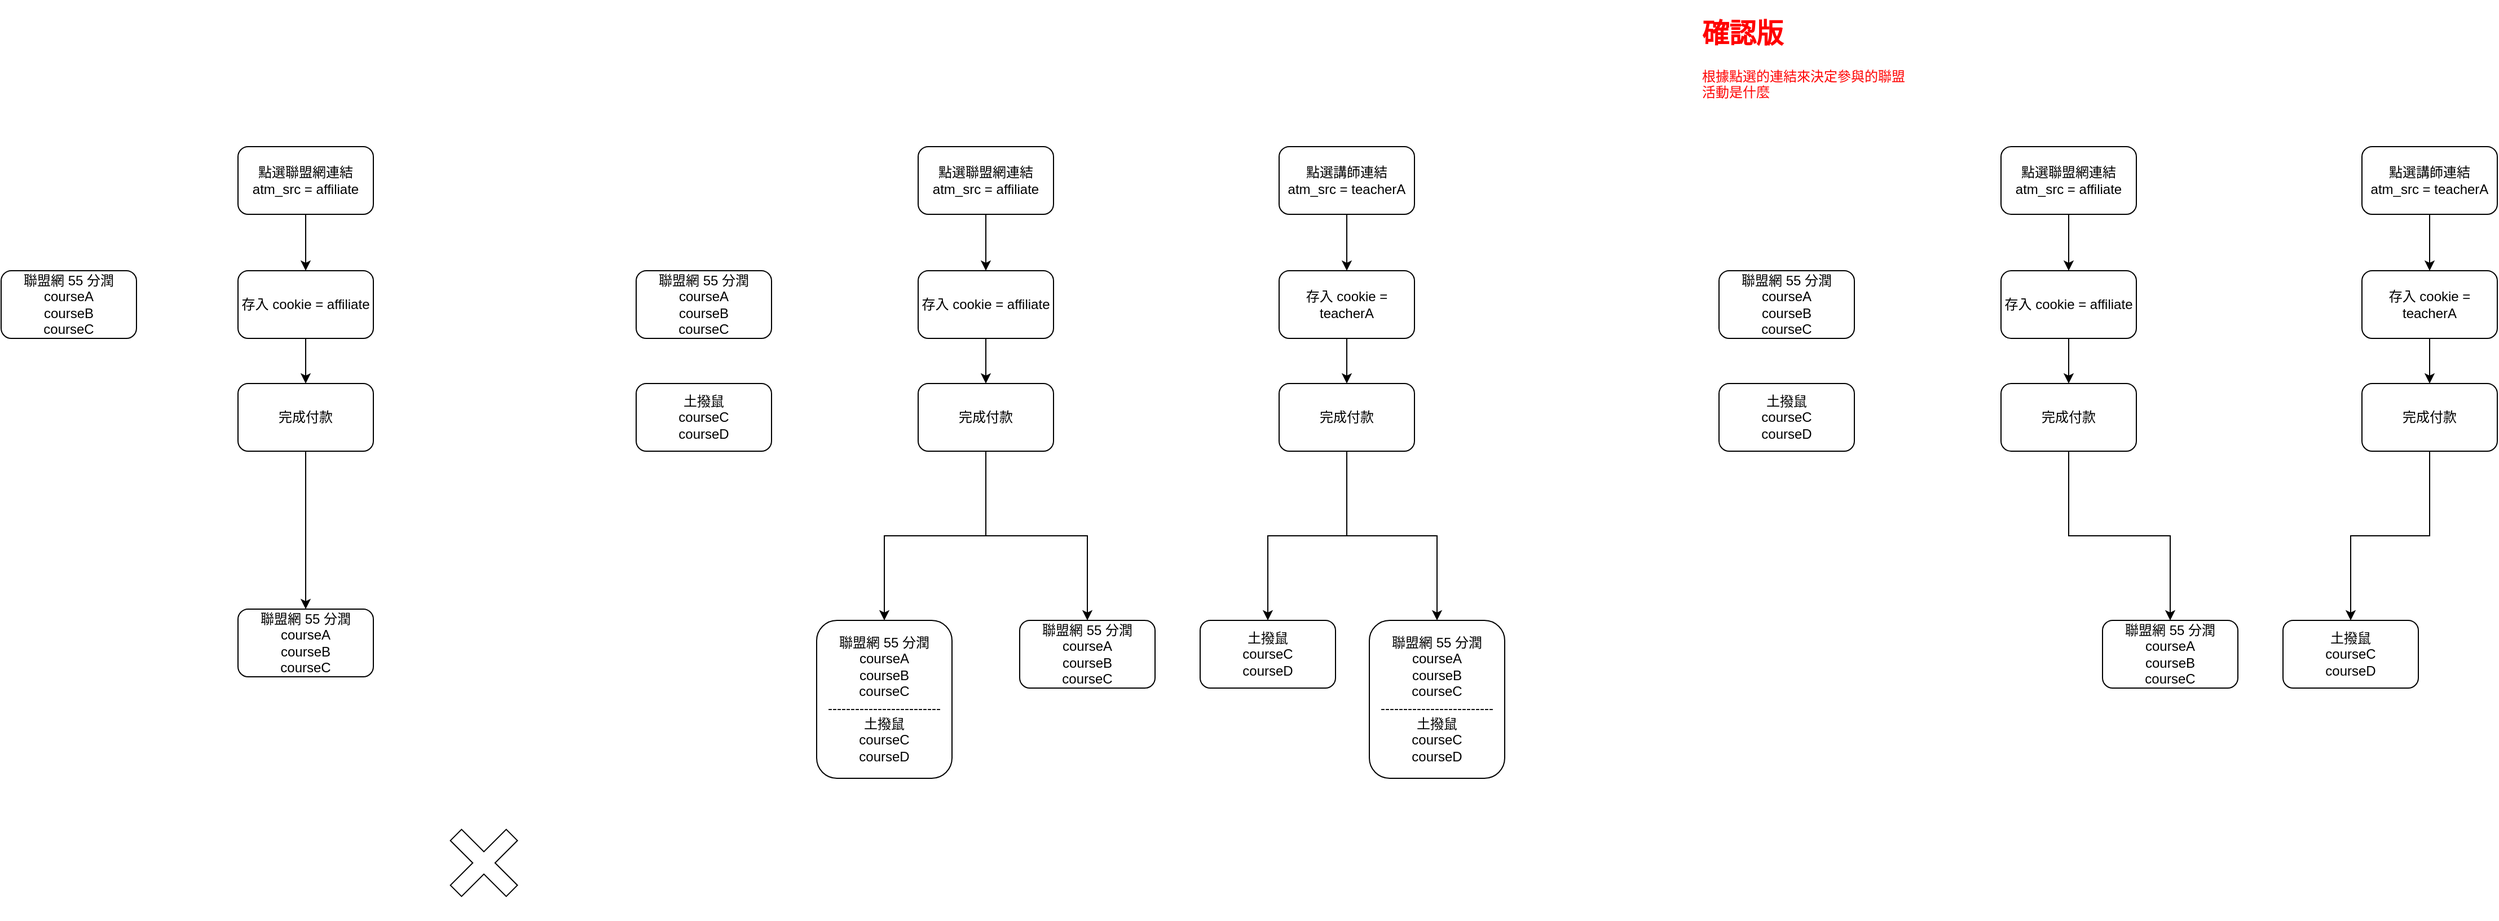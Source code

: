<mxfile version="14.4.2" type="github">
  <diagram id="f0RSN88m8Pic7EO8OySR" name="Page-1">
    <mxGraphModel dx="2253" dy="923" grid="1" gridSize="10" guides="1" tooltips="1" connect="1" arrows="1" fold="1" page="1" pageScale="1" pageWidth="827" pageHeight="1169" math="0" shadow="0">
      <root>
        <mxCell id="0" />
        <mxCell id="1" parent="0" />
        <mxCell id="DkqRiTfdkSOThAQxRClu-7" style="edgeStyle=orthogonalEdgeStyle;rounded=0;orthogonalLoop=1;jettySize=auto;html=1;exitX=0.5;exitY=1;exitDx=0;exitDy=0;entryX=0.5;entryY=0;entryDx=0;entryDy=0;" edge="1" parent="1" source="DkqRiTfdkSOThAQxRClu-1" target="DkqRiTfdkSOThAQxRClu-3">
          <mxGeometry relative="1" as="geometry" />
        </mxCell>
        <mxCell id="DkqRiTfdkSOThAQxRClu-1" value="點選聯盟網連結&lt;br&gt;atm_src = affiliate" style="rounded=1;whiteSpace=wrap;html=1;" vertex="1" parent="1">
          <mxGeometry x="130" y="190" width="120" height="60" as="geometry" />
        </mxCell>
        <mxCell id="DkqRiTfdkSOThAQxRClu-8" style="edgeStyle=orthogonalEdgeStyle;rounded=0;orthogonalLoop=1;jettySize=auto;html=1;exitX=0.5;exitY=1;exitDx=0;exitDy=0;" edge="1" parent="1" source="DkqRiTfdkSOThAQxRClu-2" target="DkqRiTfdkSOThAQxRClu-4">
          <mxGeometry relative="1" as="geometry" />
        </mxCell>
        <mxCell id="DkqRiTfdkSOThAQxRClu-2" value="點選講師連結&lt;br&gt;atm_src = teacherA" style="rounded=1;whiteSpace=wrap;html=1;" vertex="1" parent="1">
          <mxGeometry x="450" y="190" width="120" height="60" as="geometry" />
        </mxCell>
        <mxCell id="DkqRiTfdkSOThAQxRClu-10" style="edgeStyle=orthogonalEdgeStyle;rounded=0;orthogonalLoop=1;jettySize=auto;html=1;exitX=0.5;exitY=1;exitDx=0;exitDy=0;entryX=0.5;entryY=0;entryDx=0;entryDy=0;" edge="1" parent="1" source="DkqRiTfdkSOThAQxRClu-3" target="DkqRiTfdkSOThAQxRClu-9">
          <mxGeometry relative="1" as="geometry" />
        </mxCell>
        <mxCell id="DkqRiTfdkSOThAQxRClu-3" value="存入 cookie = affiliate" style="rounded=1;whiteSpace=wrap;html=1;" vertex="1" parent="1">
          <mxGeometry x="130" y="300" width="120" height="60" as="geometry" />
        </mxCell>
        <mxCell id="DkqRiTfdkSOThAQxRClu-12" style="edgeStyle=orthogonalEdgeStyle;rounded=0;orthogonalLoop=1;jettySize=auto;html=1;exitX=0.5;exitY=1;exitDx=0;exitDy=0;entryX=0.5;entryY=0;entryDx=0;entryDy=0;" edge="1" parent="1" source="DkqRiTfdkSOThAQxRClu-4" target="DkqRiTfdkSOThAQxRClu-11">
          <mxGeometry relative="1" as="geometry" />
        </mxCell>
        <mxCell id="DkqRiTfdkSOThAQxRClu-4" value="存入 cookie = teacherA" style="rounded=1;whiteSpace=wrap;html=1;" vertex="1" parent="1">
          <mxGeometry x="450" y="300" width="120" height="60" as="geometry" />
        </mxCell>
        <mxCell id="DkqRiTfdkSOThAQxRClu-5" value="聯盟網 55 分潤&lt;br&gt;courseA&lt;br&gt;courseB&lt;br&gt;courseC" style="rounded=1;whiteSpace=wrap;html=1;" vertex="1" parent="1">
          <mxGeometry x="220" y="610" width="120" height="60" as="geometry" />
        </mxCell>
        <mxCell id="DkqRiTfdkSOThAQxRClu-6" value="土撥鼠&lt;br&gt;courseC&lt;br&gt;courseD" style="rounded=1;whiteSpace=wrap;html=1;" vertex="1" parent="1">
          <mxGeometry x="380" y="610" width="120" height="60" as="geometry" />
        </mxCell>
        <mxCell id="DkqRiTfdkSOThAQxRClu-15" style="edgeStyle=orthogonalEdgeStyle;rounded=0;orthogonalLoop=1;jettySize=auto;html=1;exitX=0.5;exitY=1;exitDx=0;exitDy=0;" edge="1" parent="1" source="DkqRiTfdkSOThAQxRClu-9" target="DkqRiTfdkSOThAQxRClu-5">
          <mxGeometry relative="1" as="geometry" />
        </mxCell>
        <mxCell id="DkqRiTfdkSOThAQxRClu-19" style="edgeStyle=orthogonalEdgeStyle;rounded=0;orthogonalLoop=1;jettySize=auto;html=1;exitX=0.5;exitY=1;exitDx=0;exitDy=0;" edge="1" parent="1" source="DkqRiTfdkSOThAQxRClu-9" target="DkqRiTfdkSOThAQxRClu-17">
          <mxGeometry relative="1" as="geometry" />
        </mxCell>
        <mxCell id="DkqRiTfdkSOThAQxRClu-9" value="完成付款" style="rounded=1;whiteSpace=wrap;html=1;" vertex="1" parent="1">
          <mxGeometry x="130" y="400" width="120" height="60" as="geometry" />
        </mxCell>
        <mxCell id="DkqRiTfdkSOThAQxRClu-20" style="edgeStyle=orthogonalEdgeStyle;rounded=0;orthogonalLoop=1;jettySize=auto;html=1;exitX=0.5;exitY=1;exitDx=0;exitDy=0;" edge="1" parent="1" source="DkqRiTfdkSOThAQxRClu-11" target="DkqRiTfdkSOThAQxRClu-6">
          <mxGeometry relative="1" as="geometry" />
        </mxCell>
        <mxCell id="DkqRiTfdkSOThAQxRClu-24" style="edgeStyle=orthogonalEdgeStyle;rounded=0;orthogonalLoop=1;jettySize=auto;html=1;exitX=0.5;exitY=1;exitDx=0;exitDy=0;" edge="1" parent="1" source="DkqRiTfdkSOThAQxRClu-11" target="DkqRiTfdkSOThAQxRClu-23">
          <mxGeometry relative="1" as="geometry" />
        </mxCell>
        <mxCell id="DkqRiTfdkSOThAQxRClu-11" value="完成付款" style="rounded=1;whiteSpace=wrap;html=1;" vertex="1" parent="1">
          <mxGeometry x="450" y="400" width="120" height="60" as="geometry" />
        </mxCell>
        <mxCell id="DkqRiTfdkSOThAQxRClu-17" value="聯盟網 55 分潤&lt;br&gt;courseA&lt;br&gt;courseB&lt;br&gt;courseC&lt;br&gt;-------------------------&lt;br&gt;土撥鼠&lt;br&gt;courseC&lt;br&gt;courseD" style="rounded=1;whiteSpace=wrap;html=1;" vertex="1" parent="1">
          <mxGeometry x="40" y="610" width="120" height="140" as="geometry" />
        </mxCell>
        <mxCell id="DkqRiTfdkSOThAQxRClu-23" value="聯盟網 55 分潤&lt;br&gt;courseA&lt;br&gt;courseB&lt;br&gt;courseC&lt;br&gt;-------------------------&lt;br&gt;土撥鼠&lt;br&gt;courseC&lt;br&gt;courseD" style="rounded=1;whiteSpace=wrap;html=1;" vertex="1" parent="1">
          <mxGeometry x="530" y="610" width="120" height="140" as="geometry" />
        </mxCell>
        <mxCell id="DkqRiTfdkSOThAQxRClu-25" value="聯盟網 55 分潤&lt;br&gt;courseA&lt;br&gt;courseB&lt;br&gt;courseC" style="rounded=1;whiteSpace=wrap;html=1;" vertex="1" parent="1">
          <mxGeometry x="-683" y="300" width="120" height="60" as="geometry" />
        </mxCell>
        <mxCell id="DkqRiTfdkSOThAQxRClu-26" value="土撥鼠&lt;br&gt;courseC&lt;br&gt;courseD" style="rounded=1;whiteSpace=wrap;html=1;" vertex="1" parent="1">
          <mxGeometry x="-120" y="400" width="120" height="60" as="geometry" />
        </mxCell>
        <mxCell id="DkqRiTfdkSOThAQxRClu-36" style="edgeStyle=orthogonalEdgeStyle;rounded=0;orthogonalLoop=1;jettySize=auto;html=1;exitX=0.5;exitY=1;exitDx=0;exitDy=0;entryX=0.5;entryY=0;entryDx=0;entryDy=0;" edge="1" parent="1" source="DkqRiTfdkSOThAQxRClu-37" target="DkqRiTfdkSOThAQxRClu-39">
          <mxGeometry relative="1" as="geometry" />
        </mxCell>
        <mxCell id="DkqRiTfdkSOThAQxRClu-37" value="點選聯盟網連結&lt;br&gt;atm_src = affiliate" style="rounded=1;whiteSpace=wrap;html=1;" vertex="1" parent="1">
          <mxGeometry x="-473" y="190" width="120" height="60" as="geometry" />
        </mxCell>
        <mxCell id="DkqRiTfdkSOThAQxRClu-38" style="edgeStyle=orthogonalEdgeStyle;rounded=0;orthogonalLoop=1;jettySize=auto;html=1;exitX=0.5;exitY=1;exitDx=0;exitDy=0;entryX=0.5;entryY=0;entryDx=0;entryDy=0;" edge="1" parent="1" source="DkqRiTfdkSOThAQxRClu-39" target="DkqRiTfdkSOThAQxRClu-43">
          <mxGeometry relative="1" as="geometry" />
        </mxCell>
        <mxCell id="DkqRiTfdkSOThAQxRClu-39" value="存入 cookie = affiliate" style="rounded=1;whiteSpace=wrap;html=1;" vertex="1" parent="1">
          <mxGeometry x="-473" y="300" width="120" height="60" as="geometry" />
        </mxCell>
        <mxCell id="DkqRiTfdkSOThAQxRClu-40" value="聯盟網 55 分潤&lt;br&gt;courseA&lt;br&gt;courseB&lt;br&gt;courseC" style="rounded=1;whiteSpace=wrap;html=1;" vertex="1" parent="1">
          <mxGeometry x="-473" y="600" width="120" height="60" as="geometry" />
        </mxCell>
        <mxCell id="DkqRiTfdkSOThAQxRClu-41" style="edgeStyle=orthogonalEdgeStyle;rounded=0;orthogonalLoop=1;jettySize=auto;html=1;exitX=0.5;exitY=1;exitDx=0;exitDy=0;" edge="1" parent="1" source="DkqRiTfdkSOThAQxRClu-43" target="DkqRiTfdkSOThAQxRClu-40">
          <mxGeometry relative="1" as="geometry" />
        </mxCell>
        <mxCell id="DkqRiTfdkSOThAQxRClu-43" value="完成付款" style="rounded=1;whiteSpace=wrap;html=1;" vertex="1" parent="1">
          <mxGeometry x="-473" y="400" width="120" height="60" as="geometry" />
        </mxCell>
        <mxCell id="DkqRiTfdkSOThAQxRClu-45" value="聯盟網 55 分潤&lt;br&gt;courseA&lt;br&gt;courseB&lt;br&gt;courseC" style="rounded=1;whiteSpace=wrap;html=1;" vertex="1" parent="1">
          <mxGeometry x="-120" y="300" width="120" height="60" as="geometry" />
        </mxCell>
        <mxCell id="DkqRiTfdkSOThAQxRClu-46" value="" style="shape=cross;whiteSpace=wrap;html=1;rotation=-45;" vertex="1" parent="1">
          <mxGeometry x="-290" y="790" width="70" height="70" as="geometry" />
        </mxCell>
        <mxCell id="DkqRiTfdkSOThAQxRClu-50" style="edgeStyle=orthogonalEdgeStyle;rounded=0;orthogonalLoop=1;jettySize=auto;html=1;exitX=0.5;exitY=1;exitDx=0;exitDy=0;entryX=0.5;entryY=0;entryDx=0;entryDy=0;" edge="1" parent="1" source="DkqRiTfdkSOThAQxRClu-51" target="DkqRiTfdkSOThAQxRClu-55">
          <mxGeometry relative="1" as="geometry" />
        </mxCell>
        <mxCell id="DkqRiTfdkSOThAQxRClu-51" value="點選聯盟網連結&lt;br&gt;atm_src = affiliate" style="rounded=1;whiteSpace=wrap;html=1;" vertex="1" parent="1">
          <mxGeometry x="1090" y="190" width="120" height="60" as="geometry" />
        </mxCell>
        <mxCell id="DkqRiTfdkSOThAQxRClu-52" style="edgeStyle=orthogonalEdgeStyle;rounded=0;orthogonalLoop=1;jettySize=auto;html=1;exitX=0.5;exitY=1;exitDx=0;exitDy=0;" edge="1" parent="1" source="DkqRiTfdkSOThAQxRClu-53" target="DkqRiTfdkSOThAQxRClu-57">
          <mxGeometry relative="1" as="geometry" />
        </mxCell>
        <mxCell id="DkqRiTfdkSOThAQxRClu-53" value="點選講師連結&lt;br&gt;atm_src = teacherA" style="rounded=1;whiteSpace=wrap;html=1;" vertex="1" parent="1">
          <mxGeometry x="1410" y="190" width="120" height="60" as="geometry" />
        </mxCell>
        <mxCell id="DkqRiTfdkSOThAQxRClu-54" style="edgeStyle=orthogonalEdgeStyle;rounded=0;orthogonalLoop=1;jettySize=auto;html=1;exitX=0.5;exitY=1;exitDx=0;exitDy=0;entryX=0.5;entryY=0;entryDx=0;entryDy=0;" edge="1" parent="1" source="DkqRiTfdkSOThAQxRClu-55" target="DkqRiTfdkSOThAQxRClu-62">
          <mxGeometry relative="1" as="geometry" />
        </mxCell>
        <mxCell id="DkqRiTfdkSOThAQxRClu-55" value="存入 cookie = affiliate" style="rounded=1;whiteSpace=wrap;html=1;" vertex="1" parent="1">
          <mxGeometry x="1090" y="300" width="120" height="60" as="geometry" />
        </mxCell>
        <mxCell id="DkqRiTfdkSOThAQxRClu-56" style="edgeStyle=orthogonalEdgeStyle;rounded=0;orthogonalLoop=1;jettySize=auto;html=1;exitX=0.5;exitY=1;exitDx=0;exitDy=0;entryX=0.5;entryY=0;entryDx=0;entryDy=0;" edge="1" parent="1" source="DkqRiTfdkSOThAQxRClu-57" target="DkqRiTfdkSOThAQxRClu-65">
          <mxGeometry relative="1" as="geometry" />
        </mxCell>
        <mxCell id="DkqRiTfdkSOThAQxRClu-57" value="存入 cookie = teacherA" style="rounded=1;whiteSpace=wrap;html=1;" vertex="1" parent="1">
          <mxGeometry x="1410" y="300" width="120" height="60" as="geometry" />
        </mxCell>
        <mxCell id="DkqRiTfdkSOThAQxRClu-58" value="聯盟網 55 分潤&lt;br&gt;courseA&lt;br&gt;courseB&lt;br&gt;courseC" style="rounded=1;whiteSpace=wrap;html=1;" vertex="1" parent="1">
          <mxGeometry x="1180" y="610" width="120" height="60" as="geometry" />
        </mxCell>
        <mxCell id="DkqRiTfdkSOThAQxRClu-59" value="土撥鼠&lt;br&gt;courseC&lt;br&gt;courseD" style="rounded=1;whiteSpace=wrap;html=1;" vertex="1" parent="1">
          <mxGeometry x="1340" y="610" width="120" height="60" as="geometry" />
        </mxCell>
        <mxCell id="DkqRiTfdkSOThAQxRClu-60" style="edgeStyle=orthogonalEdgeStyle;rounded=0;orthogonalLoop=1;jettySize=auto;html=1;exitX=0.5;exitY=1;exitDx=0;exitDy=0;" edge="1" parent="1" source="DkqRiTfdkSOThAQxRClu-62" target="DkqRiTfdkSOThAQxRClu-58">
          <mxGeometry relative="1" as="geometry" />
        </mxCell>
        <mxCell id="DkqRiTfdkSOThAQxRClu-62" value="完成付款" style="rounded=1;whiteSpace=wrap;html=1;" vertex="1" parent="1">
          <mxGeometry x="1090" y="400" width="120" height="60" as="geometry" />
        </mxCell>
        <mxCell id="DkqRiTfdkSOThAQxRClu-63" style="edgeStyle=orthogonalEdgeStyle;rounded=0;orthogonalLoop=1;jettySize=auto;html=1;exitX=0.5;exitY=1;exitDx=0;exitDy=0;" edge="1" parent="1" source="DkqRiTfdkSOThAQxRClu-65" target="DkqRiTfdkSOThAQxRClu-59">
          <mxGeometry relative="1" as="geometry" />
        </mxCell>
        <mxCell id="DkqRiTfdkSOThAQxRClu-65" value="完成付款" style="rounded=1;whiteSpace=wrap;html=1;" vertex="1" parent="1">
          <mxGeometry x="1410" y="400" width="120" height="60" as="geometry" />
        </mxCell>
        <mxCell id="DkqRiTfdkSOThAQxRClu-68" value="土撥鼠&lt;br&gt;courseC&lt;br&gt;courseD" style="rounded=1;whiteSpace=wrap;html=1;" vertex="1" parent="1">
          <mxGeometry x="840" y="400" width="120" height="60" as="geometry" />
        </mxCell>
        <mxCell id="DkqRiTfdkSOThAQxRClu-69" value="聯盟網 55 分潤&lt;br&gt;courseA&lt;br&gt;courseB&lt;br&gt;courseC" style="rounded=1;whiteSpace=wrap;html=1;" vertex="1" parent="1">
          <mxGeometry x="840" y="300" width="120" height="60" as="geometry" />
        </mxCell>
        <mxCell id="DkqRiTfdkSOThAQxRClu-70" value="&lt;h1&gt;&lt;font color=&quot;#ff0000&quot;&gt;確認版&lt;/font&gt;&lt;/h1&gt;&lt;p&gt;&lt;font color=&quot;#ff0000&quot;&gt;根據點選的連結來決定參與的聯盟活動是什麼&lt;/font&gt;&lt;/p&gt;" style="text;html=1;strokeColor=none;fillColor=none;spacing=5;spacingTop=-20;whiteSpace=wrap;overflow=hidden;rounded=0;" vertex="1" parent="1">
          <mxGeometry x="820" y="70" width="190" height="120" as="geometry" />
        </mxCell>
      </root>
    </mxGraphModel>
  </diagram>
</mxfile>
